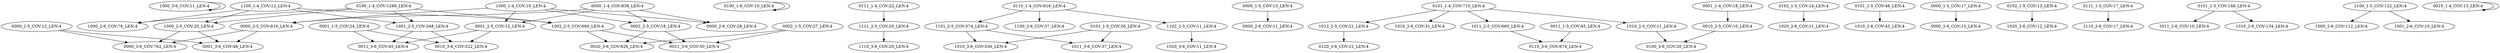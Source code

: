 digraph G {
    "1000_3-6_COV:11_LEN:4" -> "1000_3-6_COV:11_LEN:4";
    "1100_1-4_COV:12_LEN:4" -> "1000_2-5_COV:20_LEN:4";
    "1100_1-4_COV:12_LEN:4" -> "1000_2-6_COV:76_LEN:4";
    "1100_1-4_COV:12_LEN:4" -> "1002_2-5_COV:660_LEN:4";
    "1100_1-4_COV:12_LEN:4" -> "1001_2-5_COV:548_LEN:4";
    "0100_1-6_COV:10_LEN:4" -> "0100_1-6_COV:10_LEN:4";
    "1000_2-5_COV:20_LEN:4" -> "0000_3-6_COV:762_LEN:4";
    "1000_2-5_COV:20_LEN:4" -> "0001_3-6_COV:46_LEN:4";
    "1111_2-5_COV:20_LEN:4" -> "1110_3-6_COV:20_LEN:4";
    "1000_1-4_COV:19_LEN:4" -> "0000_2-6_COV:28_LEN:4";
    "1000_1-4_COV:19_LEN:4" -> "0002_2-5_COV:18_LEN:4";
    "1000_1-4_COV:19_LEN:4" -> "0001_2-5_COV:12_LEN:4";
    "1000_1-4_COV:19_LEN:4" -> "0000_2-5_COV:816_LEN:4";
    "0110_1-4_COV:616_LEN:4" -> "1102_2-5_COV:11_LEN:4";
    "0110_1-4_COV:616_LEN:4" -> "1100_2-6_COV:37_LEN:4";
    "0110_1-4_COV:616_LEN:4" -> "1101_2-5_COV:574_LEN:4";
    "0000_1-5_COV:13_LEN:4" -> "0000_2-6_COV:11_LEN:4";
    "1012_2-5_COV:21_LEN:4" -> "0120_3-6_COV:21_LEN:4";
    "0102_1-5_COV:14_LEN:4" -> "1020_2-6_COV:11_LEN:4";
    "0111_1-4_COV:22_LEN:4" -> "1111_2-5_COV:20_LEN:4";
    "0100_1-4_COV:1288_LEN:4" -> "1000_2-5_COV:20_LEN:4";
    "0100_1-4_COV:1288_LEN:4" -> "1000_2-6_COV:76_LEN:4";
    "0100_1-4_COV:1288_LEN:4" -> "1002_2-5_COV:660_LEN:4";
    "0100_1-4_COV:1288_LEN:4" -> "1001_2-5_COV:548_LEN:4";
    "0002_1-5_COV:27_LEN:4" -> "0020_3-6_COV:626_LEN:4";
    "0002_1-5_COV:27_LEN:4" -> "0021_3-6_COV:50_LEN:4";
    "0101_1-5_COV:46_LEN:4" -> "1010_2-6_COV:43_LEN:4";
    "0000_1-4_COV:838_LEN:4" -> "0000_2-6_COV:28_LEN:4";
    "0000_1-4_COV:838_LEN:4" -> "0002_2-5_COV:18_LEN:4";
    "0000_1-4_COV:838_LEN:4" -> "0001_2-5_COV:12_LEN:4";
    "0000_1-4_COV:838_LEN:4" -> "0000_2-5_COV:816_LEN:4";
    "0101_1-5_COV:26_LEN:4" -> "1011_3-6_COV:37_LEN:4";
    "0101_1-5_COV:26_LEN:4" -> "1010_3-6_COV:556_LEN:4";
    "1102_2-5_COV:11_LEN:4" -> "1020_3-6_COV:11_LEN:4";
    "0000_1-5_COV:17_LEN:4" -> "0000_2-6_COV:15_LEN:4";
    "0101_1-4_COV:710_LEN:4" -> "1010_2-6_COV:31_LEN:4";
    "0101_1-4_COV:710_LEN:4" -> "1012_2-5_COV:21_LEN:4";
    "0101_1-4_COV:710_LEN:4" -> "1011_2-5_COV:660_LEN:4";
    "0101_1-4_COV:710_LEN:4" -> "1010_2-5_COV:11_LEN:4";
    "0102_1-5_COV:13_LEN:4" -> "1020_2-6_COV:12_LEN:4";
    "0002_2-5_COV:18_LEN:4" -> "0020_3-6_COV:626_LEN:4";
    "0002_2-5_COV:18_LEN:4" -> "0021_3-6_COV:50_LEN:4";
    "0001_1-4_COV:18_LEN:4" -> "0010_2-5_COV:10_LEN:4";
    "0111_1-5_COV:17_LEN:4" -> "1110_2-6_COV:17_LEN:4";
    "0000_1-5_COV:12_LEN:4" -> "0000_3-6_COV:762_LEN:4";
    "0000_1-5_COV:12_LEN:4" -> "0001_3-6_COV:46_LEN:4";
    "0011_1-5_COV:45_LEN:4" -> "0110_3-6_COV:674_LEN:4";
    "0001_2-5_COV:12_LEN:4" -> "0011_3-6_COV:45_LEN:4";
    "0001_2-5_COV:12_LEN:4" -> "0010_3-6_COV:522_LEN:4";
    "1011_2-5_COV:660_LEN:4" -> "0110_3-6_COV:674_LEN:4";
    "1002_2-5_COV:660_LEN:4" -> "0020_3-6_COV:626_LEN:4";
    "1002_2-5_COV:660_LEN:4" -> "0021_3-6_COV:50_LEN:4";
    "0010_2-5_COV:10_LEN:4" -> "0100_3-6_COV:20_LEN:4";
    "0101_1-5_COV:148_LEN:4" -> "1011_2-6_COV:10_LEN:4";
    "0101_1-5_COV:148_LEN:4" -> "1010_2-6_COV:134_LEN:4";
    "0001_1-5_COV:24_LEN:4" -> "0011_3-6_COV:45_LEN:4";
    "0001_1-5_COV:24_LEN:4" -> "0010_3-6_COV:522_LEN:4";
    "0000_2-5_COV:816_LEN:4" -> "0000_3-6_COV:762_LEN:4";
    "0000_2-5_COV:816_LEN:4" -> "0001_3-6_COV:46_LEN:4";
    "1100_1-5_COV:122_LEN:4" -> "1000_2-6_COV:112_LEN:4";
    "1100_1-5_COV:122_LEN:4" -> "1001_2-6_COV:10_LEN:4";
    "1010_2-5_COV:11_LEN:4" -> "0100_3-6_COV:20_LEN:4";
    "1001_2-5_COV:548_LEN:4" -> "0011_3-6_COV:45_LEN:4";
    "1001_2-5_COV:548_LEN:4" -> "0010_3-6_COV:522_LEN:4";
    "1101_2-5_COV:574_LEN:4" -> "1011_3-6_COV:37_LEN:4";
    "1101_2-5_COV:574_LEN:4" -> "1010_3-6_COV:556_LEN:4";
    "0010_1-4_COV:13_LEN:4" -> "0010_1-4_COV:13_LEN:4";
}
